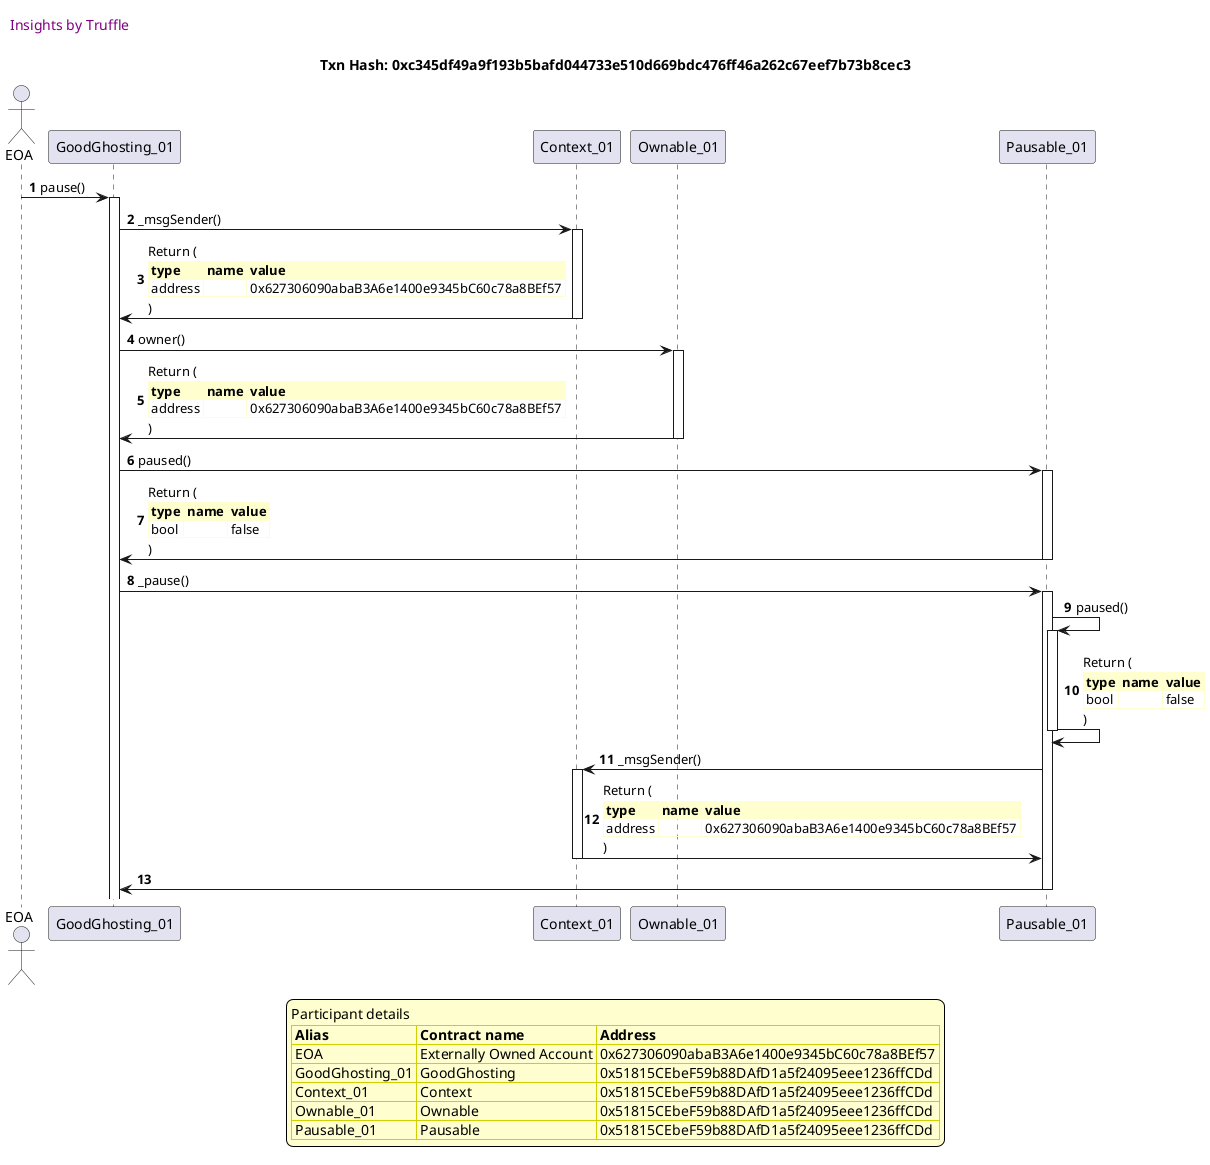 

@startuml

autonumber
skinparam legendBackgroundColor #FEFECE

<style>
      header {
        HorizontalAlignment left
        FontColor purple
        FontSize 14
        Padding 10
      }
    </style>

header Insights by Truffle

title Txn Hash: 0xc345df49a9f193b5bafd044733e510d669bdc476ff46a262c67eef7b73b8cec3


actor EOA as "EOA"
participant GoodGhosting_01 as "GoodGhosting_01"
participant Context_01 as "Context_01"
participant Ownable_01 as "Ownable_01"
participant Pausable_01 as "Pausable_01"

"EOA" -> "GoodGhosting_01" ++: pause()
"GoodGhosting_01" -> "Context_01" ++: _msgSender()
"Context_01" -> "GoodGhosting_01" --: Return (\n\
<#FEFECE,#FEFECE>|= type |= name |= value |\n\
| address |  | 0x627306090abaB3A6e1400e9345bC60c78a8BEf57 |\n\
)
"GoodGhosting_01" -> "Ownable_01" ++: owner()
"Ownable_01" -> "GoodGhosting_01" --: Return (\n\
<#FEFECE,#FEFECE>|= type |= name |= value |\n\
| address |  | 0x627306090abaB3A6e1400e9345bC60c78a8BEf57 |\n\
)
"GoodGhosting_01" -> "Pausable_01" ++: paused()
"Pausable_01" -> "GoodGhosting_01" --: Return (\n\
<#FEFECE,#FEFECE>|= type |= name |= value |\n\
| bool |  | false |\n\
)
"GoodGhosting_01" -> "Pausable_01" ++: _pause()
"Pausable_01" -> "Pausable_01" ++: paused()
"Pausable_01" -> "Pausable_01" --: Return (\n\
<#FEFECE,#FEFECE>|= type |= name |= value |\n\
| bool |  | false |\n\
)
"Pausable_01" -> "Context_01" ++: _msgSender()
"Context_01" -> "Pausable_01" --: Return (\n\
<#FEFECE,#FEFECE>|= type |= name |= value |\n\
| address |  | 0x627306090abaB3A6e1400e9345bC60c78a8BEf57 |\n\
)
"Pausable_01" -> "GoodGhosting_01" --: 

legend
Participant details
<#FEFECE,#D0D000>|= Alias |= Contract name |= Address |
<#FEFECE>| EOA | Externally Owned Account | 0x627306090abaB3A6e1400e9345bC60c78a8BEf57 |
<#FEFECE>| GoodGhosting_01 | GoodGhosting | 0x51815CEbeF59b88DAfD1a5f24095eee1236ffCDd |
<#FEFECE>| Context_01 | Context | 0x51815CEbeF59b88DAfD1a5f24095eee1236ffCDd |
<#FEFECE>| Ownable_01 | Ownable | 0x51815CEbeF59b88DAfD1a5f24095eee1236ffCDd |
<#FEFECE>| Pausable_01 | Pausable | 0x51815CEbeF59b88DAfD1a5f24095eee1236ffCDd |
endlegend

@enduml